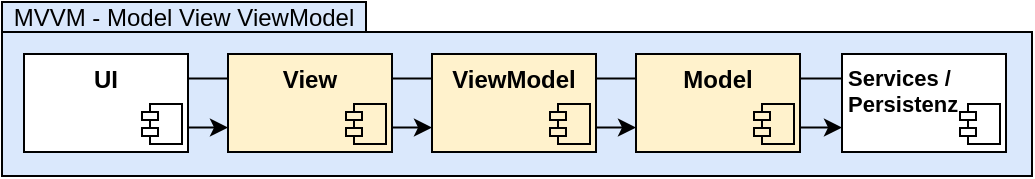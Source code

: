 <mxfile version="17.4.5" type="onedrive"><diagram id="pbQAk7O4jQQpZyhlF-jh" name="Page-1"><mxGraphModel grid="0" page="1" gridSize="10" guides="1" tooltips="1" connect="1" arrows="1" fold="1" pageScale="1" pageWidth="523" pageHeight="93" math="0" shadow="0"><root><mxCell id="0"/><mxCell id="1" parent="0"/><mxCell id="5yUeDr4seo55jqaMt-N3-2" value="" style="rounded=0;whiteSpace=wrap;html=1;fillColor=#DAE8FC;" vertex="1" parent="1"><mxGeometry x="4" y="18" width="515" height="72" as="geometry"/></mxCell><mxCell id="5yUeDr4seo55jqaMt-N3-3" value="MVVM - Model View ViewModel" style="rounded=0;whiteSpace=wrap;html=1;fillColor=#DAE8FC;" vertex="1" parent="1"><mxGeometry x="4" y="3" width="182" height="15" as="geometry"/></mxCell><mxCell id="5yUeDr4seo55jqaMt-N3-16" style="edgeStyle=orthogonalEdgeStyle;rounded=0;orthogonalLoop=1;jettySize=auto;html=1;exitX=1;exitY=0.75;exitDx=0;exitDy=0;fontSize=11;entryX=0;entryY=0.75;entryDx=0;entryDy=0;" edge="1" parent="1" source="5yUeDr4seo55jqaMt-N3-4" target="5yUeDr4seo55jqaMt-N3-6"><mxGeometry relative="1" as="geometry"/></mxCell><mxCell id="5yUeDr4seo55jqaMt-N3-22" style="edgeStyle=orthogonalEdgeStyle;rounded=0;orthogonalLoop=1;jettySize=auto;html=1;exitX=1;exitY=0.25;exitDx=0;exitDy=0;entryX=0;entryY=0.25;entryDx=0;entryDy=0;fontSize=11;endArrow=none;endFill=0;" edge="1" parent="1" source="5yUeDr4seo55jqaMt-N3-4" target="5yUeDr4seo55jqaMt-N3-6"><mxGeometry relative="1" as="geometry"/></mxCell><mxCell id="5yUeDr4seo55jqaMt-N3-4" value="&lt;p style=&quot;margin: 0px ; margin-top: 6px ; text-align: center&quot;&gt;&lt;b&gt;UI&lt;/b&gt;&lt;/p&gt;&lt;p style=&quot;margin: 0px ; margin-left: 8px&quot;&gt;&lt;br&gt;&lt;/p&gt;" style="align=left;overflow=fill;html=1;dropTarget=0;fillColor=#FFFFFF;" vertex="1" parent="1"><mxGeometry x="15" y="29" width="82" height="49" as="geometry"/></mxCell><mxCell id="5yUeDr4seo55jqaMt-N3-5" value="" style="shape=component;jettyWidth=8;jettyHeight=4;fillColor=#FFFFFF;" vertex="1" parent="5yUeDr4seo55jqaMt-N3-4"><mxGeometry x="1" width="20" height="20" relative="1" as="geometry"><mxPoint x="-23" y="25" as="offset"/></mxGeometry></mxCell><mxCell id="5yUeDr4seo55jqaMt-N3-18" style="edgeStyle=orthogonalEdgeStyle;rounded=0;orthogonalLoop=1;jettySize=auto;html=1;exitX=1;exitY=0.75;exitDx=0;exitDy=0;entryX=0;entryY=0.75;entryDx=0;entryDy=0;fontSize=11;" edge="1" parent="1" source="5yUeDr4seo55jqaMt-N3-6" target="5yUeDr4seo55jqaMt-N3-8"><mxGeometry relative="1" as="geometry"/></mxCell><mxCell id="5yUeDr4seo55jqaMt-N3-23" style="edgeStyle=orthogonalEdgeStyle;rounded=0;orthogonalLoop=1;jettySize=auto;html=1;exitX=1;exitY=0.25;exitDx=0;exitDy=0;entryX=0;entryY=0.25;entryDx=0;entryDy=0;fontSize=11;endArrow=none;endFill=0;" edge="1" parent="1" source="5yUeDr4seo55jqaMt-N3-6" target="5yUeDr4seo55jqaMt-N3-8"><mxGeometry relative="1" as="geometry"/></mxCell><mxCell id="5yUeDr4seo55jqaMt-N3-6" value="&lt;p style=&quot;margin: 0px ; margin-top: 6px ; text-align: center&quot;&gt;&lt;b&gt;View&lt;/b&gt;&lt;/p&gt;" style="align=left;overflow=fill;html=1;dropTarget=0;fillColor=#FFF2CC;" vertex="1" parent="1"><mxGeometry x="117" y="29" width="82" height="49" as="geometry"/></mxCell><mxCell id="5yUeDr4seo55jqaMt-N3-7" value="" style="shape=component;jettyWidth=8;jettyHeight=4;fillColor=#FFF2CC;" vertex="1" parent="5yUeDr4seo55jqaMt-N3-6"><mxGeometry x="1" width="20" height="20" relative="1" as="geometry"><mxPoint x="-23" y="25" as="offset"/></mxGeometry></mxCell><mxCell id="5yUeDr4seo55jqaMt-N3-19" style="edgeStyle=orthogonalEdgeStyle;rounded=0;orthogonalLoop=1;jettySize=auto;html=1;exitX=1;exitY=0.75;exitDx=0;exitDy=0;entryX=0;entryY=0.75;entryDx=0;entryDy=0;fontSize=11;" edge="1" parent="1" source="5yUeDr4seo55jqaMt-N3-8" target="5yUeDr4seo55jqaMt-N3-10"><mxGeometry relative="1" as="geometry"/></mxCell><mxCell id="5yUeDr4seo55jqaMt-N3-24" style="edgeStyle=orthogonalEdgeStyle;rounded=0;orthogonalLoop=1;jettySize=auto;html=1;exitX=1;exitY=0.25;exitDx=0;exitDy=0;entryX=0;entryY=0.25;entryDx=0;entryDy=0;fontSize=11;endArrow=none;endFill=0;" edge="1" parent="1" source="5yUeDr4seo55jqaMt-N3-8" target="5yUeDr4seo55jqaMt-N3-10"><mxGeometry relative="1" as="geometry"/></mxCell><mxCell id="5yUeDr4seo55jqaMt-N3-8" value="&lt;p style=&quot;margin: 0px ; margin-top: 6px ; text-align: center&quot;&gt;&lt;b&gt;ViewModel&lt;/b&gt;&lt;/p&gt;&lt;p style=&quot;margin: 0px ; margin-left: 8px&quot;&gt;&lt;br&gt;&lt;/p&gt;" style="align=left;overflow=fill;html=1;dropTarget=0;fillColor=#FFF2CC;" vertex="1" parent="1"><mxGeometry x="219" y="29" width="82" height="49" as="geometry"/></mxCell><mxCell id="5yUeDr4seo55jqaMt-N3-9" value="" style="shape=component;jettyWidth=8;jettyHeight=4;fillColor=#FFF2CC;" vertex="1" parent="5yUeDr4seo55jqaMt-N3-8"><mxGeometry x="1" width="20" height="20" relative="1" as="geometry"><mxPoint x="-23" y="25" as="offset"/></mxGeometry></mxCell><mxCell id="5yUeDr4seo55jqaMt-N3-20" style="edgeStyle=orthogonalEdgeStyle;rounded=0;orthogonalLoop=1;jettySize=auto;html=1;exitX=1;exitY=0.75;exitDx=0;exitDy=0;entryX=0;entryY=0.75;entryDx=0;entryDy=0;fontSize=11;" edge="1" parent="1" source="5yUeDr4seo55jqaMt-N3-10" target="5yUeDr4seo55jqaMt-N3-12"><mxGeometry relative="1" as="geometry"/></mxCell><mxCell id="5yUeDr4seo55jqaMt-N3-25" style="edgeStyle=orthogonalEdgeStyle;rounded=0;orthogonalLoop=1;jettySize=auto;html=1;exitX=1;exitY=0.25;exitDx=0;exitDy=0;entryX=0;entryY=0.25;entryDx=0;entryDy=0;fontSize=11;endArrow=none;endFill=0;" edge="1" parent="1" source="5yUeDr4seo55jqaMt-N3-10" target="5yUeDr4seo55jqaMt-N3-12"><mxGeometry relative="1" as="geometry"/></mxCell><mxCell id="5yUeDr4seo55jqaMt-N3-10" value="&lt;p style=&quot;margin: 0px ; margin-top: 6px ; text-align: center&quot;&gt;&lt;b&gt;Model&lt;/b&gt;&lt;/p&gt;" style="align=left;overflow=fill;html=1;dropTarget=0;fillColor=#FFF2CC;" vertex="1" parent="1"><mxGeometry x="321" y="29" width="82" height="49" as="geometry"/></mxCell><mxCell id="5yUeDr4seo55jqaMt-N3-11" value="" style="shape=component;jettyWidth=8;jettyHeight=4;fillColor=#FFF2CC;" vertex="1" parent="5yUeDr4seo55jqaMt-N3-10"><mxGeometry x="1" width="20" height="20" relative="1" as="geometry"><mxPoint x="-23" y="25" as="offset"/></mxGeometry></mxCell><mxCell id="5yUeDr4seo55jqaMt-N3-12" value="&lt;p style=&quot;margin: 6px 0px 0px ; font-size: 11px&quot;&gt;&lt;b&gt;&amp;nbsp;Services /&lt;br&gt;&amp;nbsp;Persistenz&lt;/b&gt;&lt;/p&gt;" style="align=left;overflow=fill;html=1;dropTarget=0;fillColor=#FFFFFF;" vertex="1" parent="1"><mxGeometry x="424" y="29" width="82" height="49" as="geometry"/></mxCell><mxCell id="5yUeDr4seo55jqaMt-N3-13" value="" style="shape=component;jettyWidth=8;jettyHeight=4;fillColor=#FFFFFF;" vertex="1" parent="5yUeDr4seo55jqaMt-N3-12"><mxGeometry x="1" width="20" height="20" relative="1" as="geometry"><mxPoint x="-23" y="25" as="offset"/></mxGeometry></mxCell></root></mxGraphModel></diagram></mxfile>